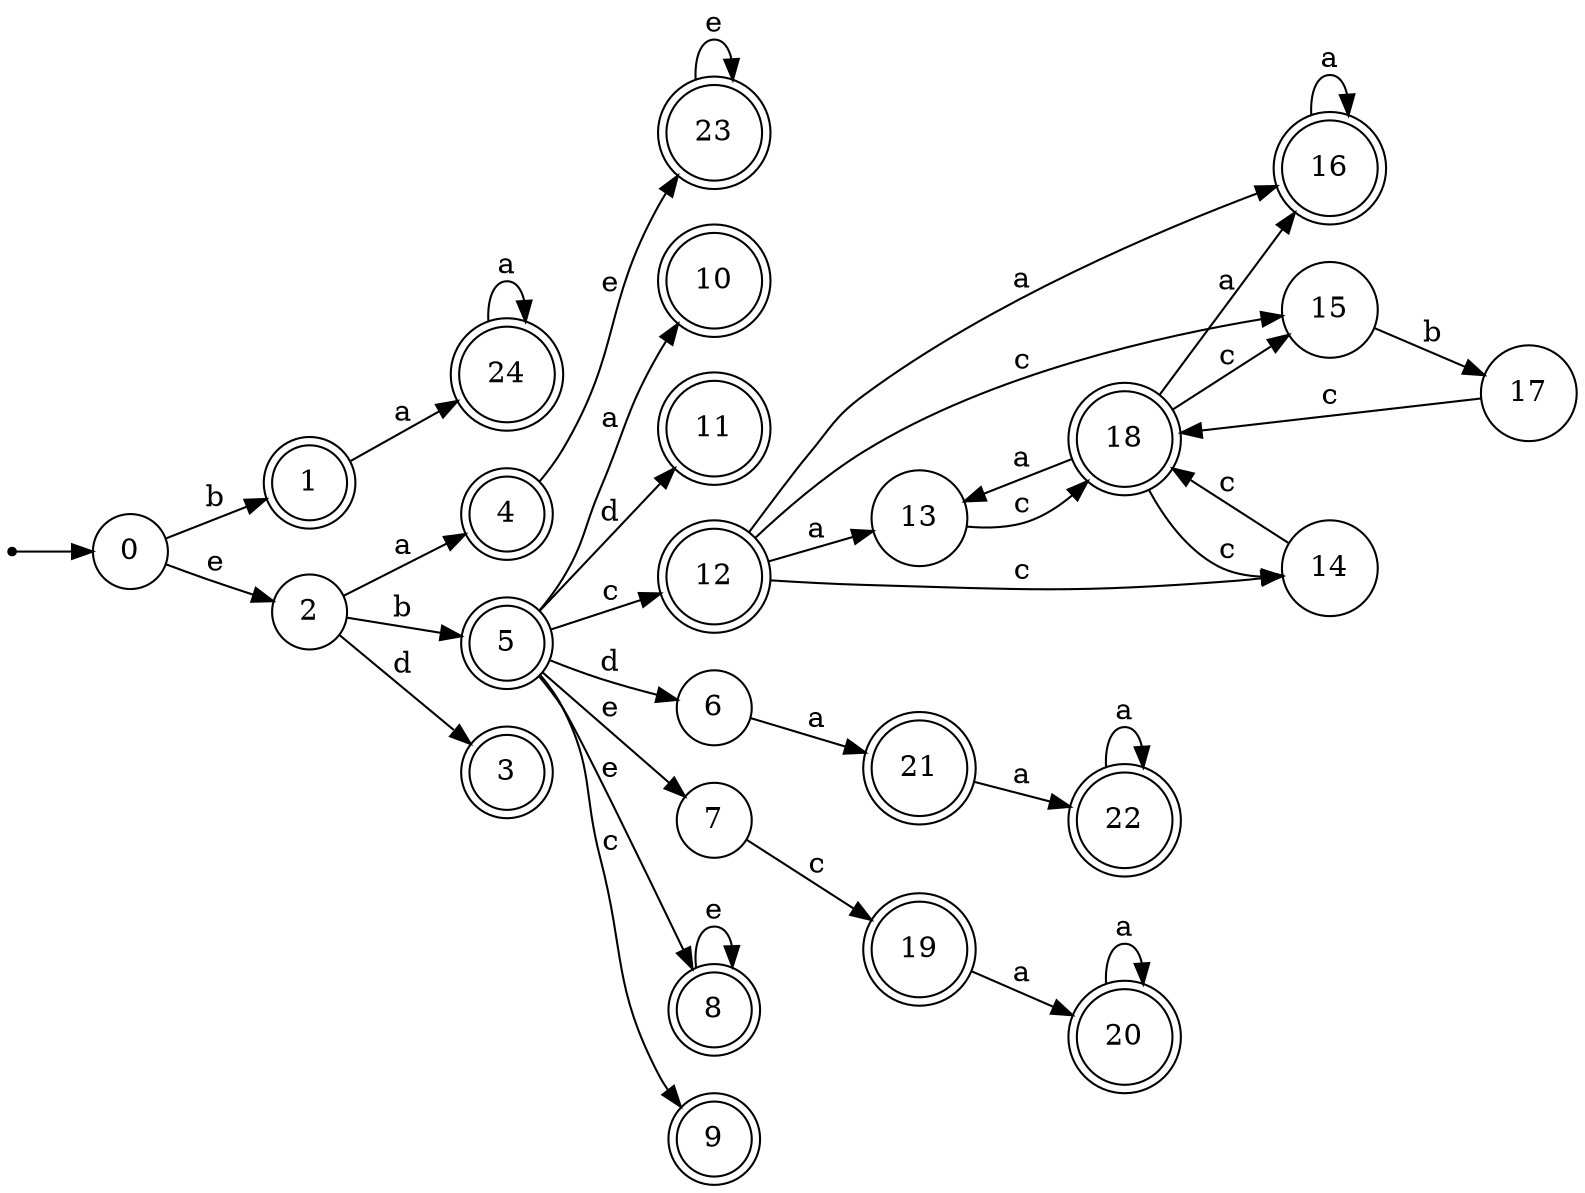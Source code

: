 digraph finite_state_machine {
rankdir=LR;
size="20,20";
node [shape = point]; "dummy0"
node [shape = circle]; "0";
"dummy0" -> "0";
node [shape = doublecircle]; "1";node [shape = circle]; "2";
node [shape = doublecircle]; "3";node [shape = doublecircle]; "4";node [shape = doublecircle]; "5";node [shape = circle]; "6";
node [shape = circle]; "7";
node [shape = doublecircle]; "8";node [shape = doublecircle]; "9";node [shape = doublecircle]; "10";node [shape = doublecircle]; "11";node [shape = doublecircle]; "12";node [shape = circle]; "13";
node [shape = circle]; "14";
node [shape = circle]; "15";
node [shape = doublecircle]; "16";node [shape = circle]; "17";
node [shape = doublecircle]; "18";node [shape = doublecircle]; "19";node [shape = doublecircle]; "20";node [shape = doublecircle]; "21";node [shape = doublecircle]; "22";node [shape = doublecircle]; "23";node [shape = doublecircle]; "24";"0" -> "1" [label = "b"];
 "0" -> "2" [label = "e"];
 "2" -> "3" [label = "d"];
 "2" -> "4" [label = "a"];
 "2" -> "5" [label = "b"];
 "5" -> "11" [label = "d"];
 "5" -> "6" [label = "d"];
 "5" -> "8" [label = "e"];
 "5" -> "7" [label = "e"];
 "5" -> "9" [label = "c"];
 "5" -> "12" [label = "c"];
 "5" -> "10" [label = "a"];
 "12" -> "16" [label = "a"];
 "12" -> "13" [label = "a"];
 "12" -> "14" [label = "c"];
 "12" -> "15" [label = "c"];
 "16" -> "16" [label = "a"];
 "15" -> "17" [label = "b"];
 "17" -> "18" [label = "c"];
 "18" -> "16" [label = "a"];
 "18" -> "13" [label = "a"];
 "18" -> "14" [label = "c"];
 "18" -> "15" [label = "c"];
 "14" -> "18" [label = "c"];
 "13" -> "18" [label = "c"];
 "8" -> "8" [label = "e"];
 "7" -> "19" [label = "c"];
 "19" -> "20" [label = "a"];
 "20" -> "20" [label = "a"];
 "6" -> "21" [label = "a"];
 "21" -> "22" [label = "a"];
 "22" -> "22" [label = "a"];
 "4" -> "23" [label = "e"];
 "23" -> "23" [label = "e"];
 "1" -> "24" [label = "a"];
 "24" -> "24" [label = "a"];
 }
